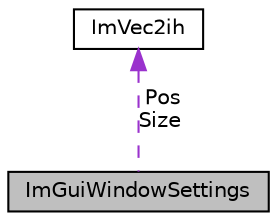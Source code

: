 digraph "ImGuiWindowSettings"
{
 // LATEX_PDF_SIZE
  edge [fontname="Helvetica",fontsize="10",labelfontname="Helvetica",labelfontsize="10"];
  node [fontname="Helvetica",fontsize="10",shape=record];
  Node1 [label="ImGuiWindowSettings",height=0.2,width=0.4,color="black", fillcolor="grey75", style="filled", fontcolor="black",tooltip=" "];
  Node2 -> Node1 [dir="back",color="darkorchid3",fontsize="10",style="dashed",label=" Pos\nSize" ];
  Node2 [label="ImVec2ih",height=0.2,width=0.4,color="black", fillcolor="white", style="filled",URL="$struct_im_vec2ih.html",tooltip=" "];
}
